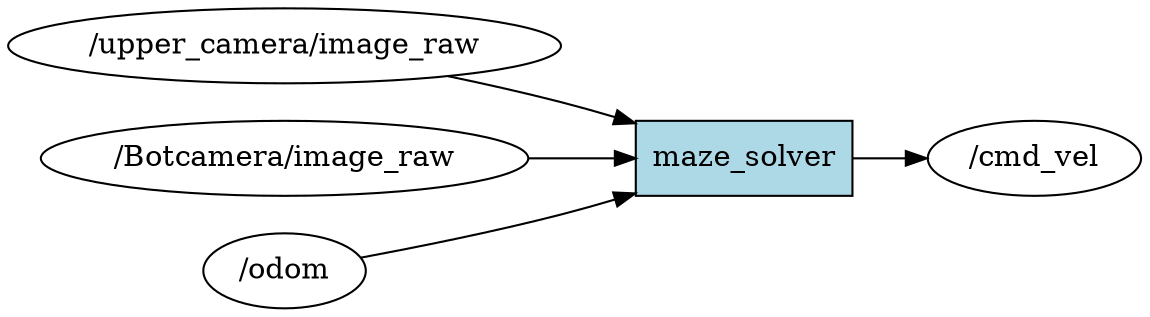digraph ROS2_Computation_Graph {
  rankdir=LR;
  node [shape=box, style=filled, fillcolor=lightgray];
  "/cmd_vel" [shape=ellipse, fillcolor=white];
  "maze_solver" -> "/cmd_vel";
  "/upper_camera/image_raw" [shape=ellipse, fillcolor=white];
  "/upper_camera/image_raw" -> "maze_solver";
  "/Botcamera/image_raw" [shape=ellipse, fillcolor=white];
  "/Botcamera/image_raw" -> "maze_solver";
  "/odom" [shape=ellipse, fillcolor=white];
  "/odom" -> "maze_solver";
  "maze_solver" [shape=box, fillcolor=lightblue];
}